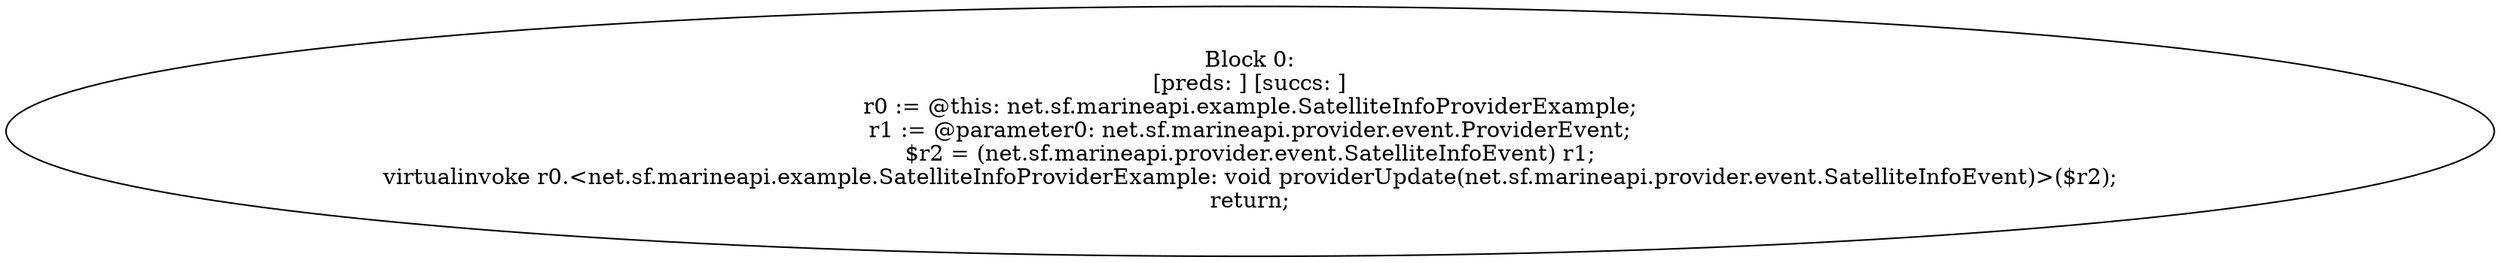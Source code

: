 digraph "unitGraph" {
    "Block 0:
[preds: ] [succs: ]
r0 := @this: net.sf.marineapi.example.SatelliteInfoProviderExample;
r1 := @parameter0: net.sf.marineapi.provider.event.ProviderEvent;
$r2 = (net.sf.marineapi.provider.event.SatelliteInfoEvent) r1;
virtualinvoke r0.<net.sf.marineapi.example.SatelliteInfoProviderExample: void providerUpdate(net.sf.marineapi.provider.event.SatelliteInfoEvent)>($r2);
return;
"
}
